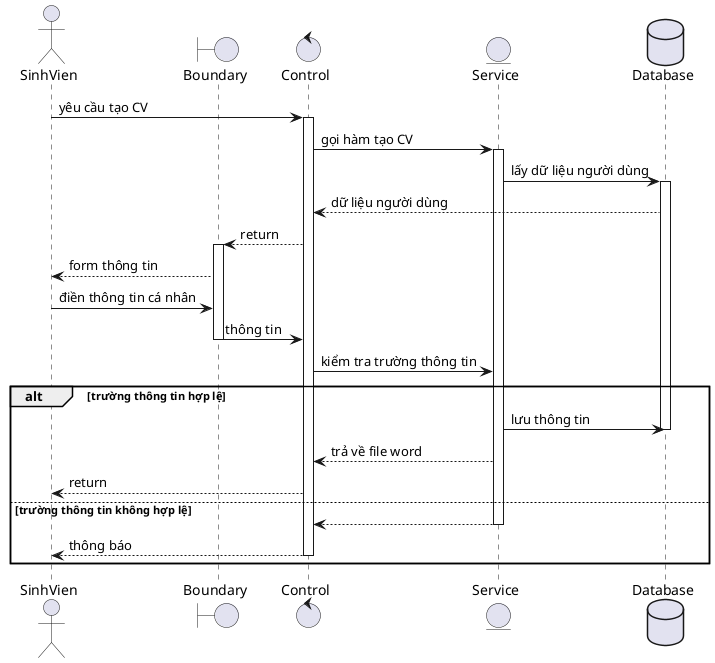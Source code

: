 @startuml login

actor       SinhVien    as A
boundary    Boundary    as B
control     Control     as C
entity      Service     as S
database    Database    as D

A -> C : yêu cầu tạo CV
activate C
C -> S : gọi hàm tạo CV
activate S
S -> D : lấy dữ liệu người dùng
activate D
D --> C : dữ liệu người dùng
C --> B : return
activate B
B --> A : form thông tin
A -> B : điền thông tin cá nhân
B -> C : thông tin
deactivate B
C -> S : kiểm tra trường thông tin
alt trường thông tin hợp lệ
  S -> D : lưu thông tin
  deactivate D
  S --> C : trả về file word
  C --> A : return
else trường thông tin không hợp lệ
  S --> C : 
  deactivate S
  C --> A : thông báo 
  deactivate C
end

@enduml


